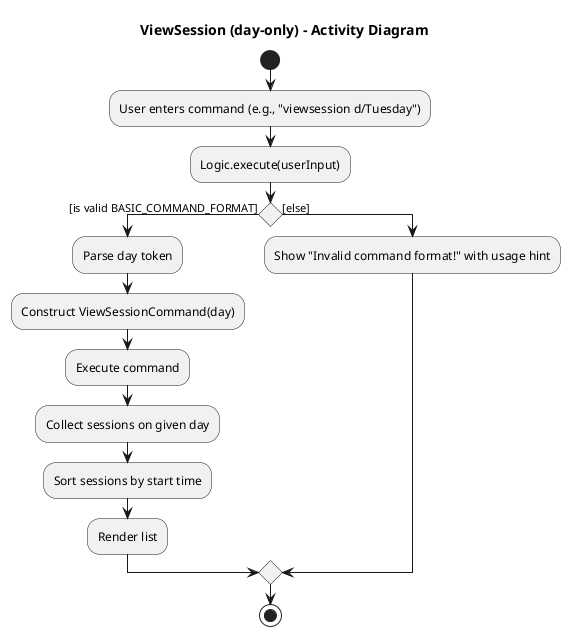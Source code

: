 @startuml
title ViewSession (day-only) - Activity Diagram

start
:User enters command (e.g., "viewsession d/Tuesday");
:Logic.execute(userInput);

if () then ([is valid BASIC_COMMAND_FORMAT])
  :Parse day token;
  :Construct ViewSessionCommand(day);
  :Execute command;
  :Collect sessions on given day;
  :Sort sessions by start time;
  :Render list;
else ([else])
  :Show "Invalid command format!" with usage hint;
endif

stop
@enduml
